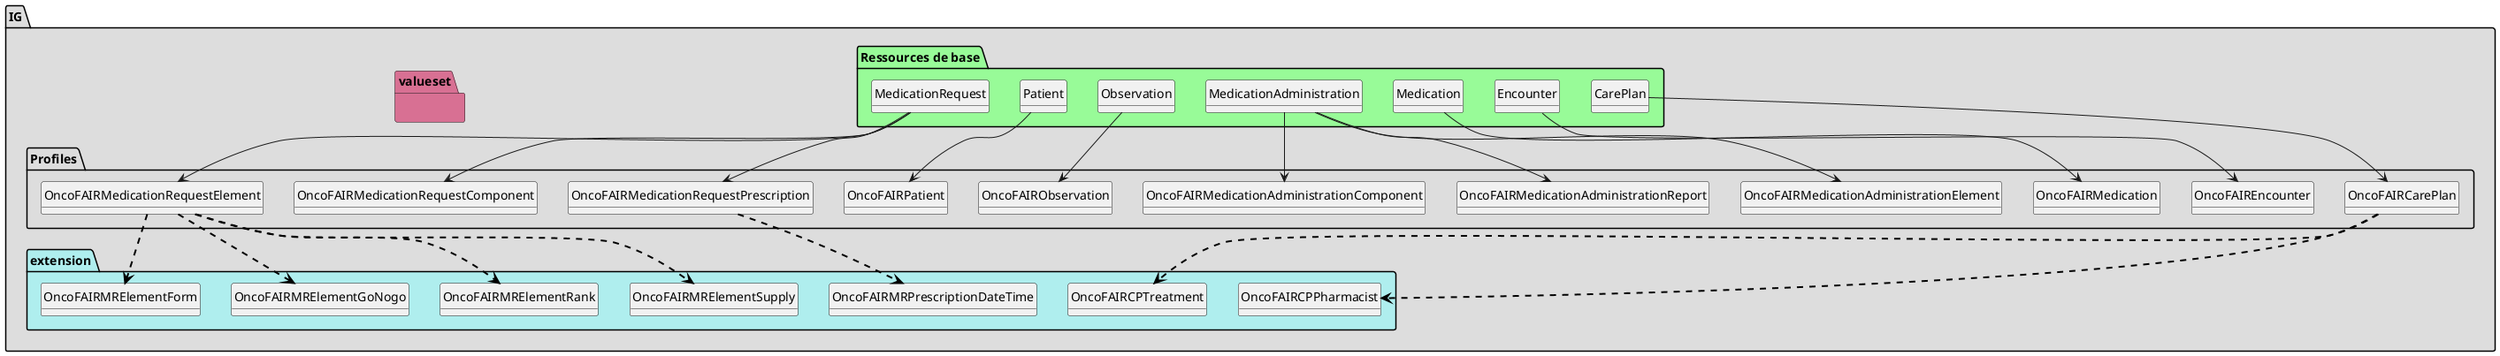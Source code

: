 @startuml
set namespaceSeparator ?
hide circle
hide class fields

package IG #DDDDDD{

     package Profiles #DDDDDD{

        class OncoFAIRCarePlan{

             CarePlan.extension => [1..None]
             CarePlan.extension:oncofair-cp-treatment => <&plus>[1..1]
             CarePlan.extension:oncofair-cp-pharmacist => <&plus>[0..1]
             CarePlan.identifier => [1..1]
             CarePlan.status => [None..None]
             CarePlan.title => [1..None]
             CarePlan.note => [None..None]
             CarePlan.note:indication => [0..1]
             CarePlan.note:indication.id => [1..None]
             CarePlan.note:comment => [0..1]
             CarePlan.note:comment.id => [1..None]
        } 

        class OncoFAIREncounter{

             Encounter.identifier => [1..None]
             Encounter.identifier.value => [None..None]
             Encounter.subject => [1..None]
        } 

        class OncoFAIRMedication{

        } 

        class OncoFAIRMedicationAdministrationComponent{

             MedicationAdministration.partOf => [1..1]
             MedicationAdministration.medication => [None..None]
        } 

        class OncoFAIRMedicationAdministrationElement{

             MedicationAdministration.partOf => [1..1]
             MedicationAdministration.device => [None..None]
        } 

        class OncoFAIRMedicationAdministrationReport{

             MedicationAdministration.encounter => [1..None]
             MedicationAdministration.performer => [1..1]
        } 

        class OncoFAIRMedicationRequestPrescription{

             MedicationRequest.extension => [1..None]
             MedicationRequest.extension:oncofair-mr-prescription-datetime => <&plus>[1..1]
             MedicationRequest.identifier => [1..1]
             MedicationRequest.identifier.value => [1..None]
             MedicationRequest.basedOn => [None..None]
             MedicationRequest.encounter => [1..None]
             MedicationRequest.supportingInformation => [None..None]
             MedicationRequest.supportingInformation:accomodationUnit => [0..1]
             MedicationRequest.supportingInformation:accomodationUnit.id => [1..None]
             MedicationRequest.supportingInformation:medicalLiabiltyUnit => [0..1]
             MedicationRequest.supportingInformation:medicalLiabiltyUnit.id => [1..None]
             MedicationRequest.reason => [None..None]
             MedicationRequest.note => [None..None]
        } 

        class OncoFAIRObservation{

             Observation.code => [None..None]
             Observation.effective[x] => [None..None]
             Observation.effective[x]:effectiveDateTime => [0..1]
             Observation.issued => [1..None]
             Observation.value[x] => [1..None]
        } 

        class OncoFAIRPatient{

             Patient.identifier => [1..None]
        } 

        class OncoFAIRMedicationRequestComponent{

             MedicationRequest.basedOn => [1..1]
             MedicationRequest.medication => [None..None]
        } 

        class OncoFAIRMedicationRequestElement{

             MedicationRequest.extension => [None..None]
             MedicationRequest.extension:oncofair-mr-element-form => <&plus>[0..1]
             MedicationRequest.extension:oncofair-mr-element-supply => <&plus>[0..1]
             MedicationRequest.extension:oncofair-mr-element-rank => <&plus>[0..1]
             MedicationRequest.extension:oncofair-mr-element-gonogo => <&plus>[0..1]
             MedicationRequest.identifier => [1..1]
             MedicationRequest.identifier.value => [1..None]
             MedicationRequest.basedOn => [1..1]
             MedicationRequest.groupIdentifier => [1..None]
             MedicationRequest.groupIdentifier.value => [1..None]
             MedicationRequest.status => [None..None]
             MedicationRequest.priority => [None..None]
             MedicationRequest.requester => [None..None]
             MedicationRequest.device => [None..None]
             MedicationRequest.note => [None..None]
             MedicationRequest.note.text => [None..None]
             MedicationRequest.note:description => [0..1]
             MedicationRequest.note:description.id => [1..None]
             MedicationRequest.note:indication => [0..1]
             MedicationRequest.note:indication.id => [1..None]
             MedicationRequest.note:comment => [0..1]
             MedicationRequest.note:comment.id => [1..None]
             MedicationRequest.effectiveDosePeriod => [None..None]
             MedicationRequest.effectiveDosePeriod.start => [None..None]
             MedicationRequest.effectiveDosePeriod.end => [None..None]
             MedicationRequest.dosageInstruction => [1..1]
             MedicationRequest.dosageInstruction.text => [None..None]
             MedicationRequest.dosageInstruction.additionalInstruction => [None..None]
             MedicationRequest.dosageInstruction.timing.repeat.bounds[x] => [None..None]
             MedicationRequest.dosageInstruction.timing.repeat.bounds[x]:boundsPeriod => [0..1]
             MedicationRequest.dosageInstruction.timing.repeat.bounds[x]:boundsPeriod.start => [None..None]
             MedicationRequest.dosageInstruction.timing.repeat.bounds[x]:boundsPeriod.end => [None..None]
             MedicationRequest.dosageInstruction.timing.repeat.offset => [None..None]
             MedicationRequest.dosageInstruction.site => [None..None]
             MedicationRequest.dosageInstruction.route => [None..None]
             MedicationRequest.dosageInstruction.method => [None..None]
             MedicationRequest.substitution => [None..None]
         }

     }
     package extension #paleturquoise {

     OncoFAIRCarePlan -[#black,dashed,thickness=2]-> OncoFAIRCPTreatment
     OncoFAIRCarePlan -[#black,dashed,thickness=2]-> OncoFAIRCPPharmacist
     OncoFAIRMedicationRequestPrescription -[#black,dashed,thickness=2]-> OncoFAIRMRPrescriptionDateTime
     OncoFAIRMedicationRequestElement -[#black,dashed,thickness=2]-> OncoFAIRMRElementForm
     OncoFAIRMedicationRequestElement -[#black,dashed,thickness=2]-> OncoFAIRMRElementSupply
     OncoFAIRMedicationRequestElement -[#black,dashed,thickness=2]-> OncoFAIRMRElementRank
     OncoFAIRMedicationRequestElement -[#black,dashed,thickness=2]-> OncoFAIRMRElementGoNogo

        class OncoFAIRCPPharmacist{

          Extension.extension:pharmacistValidation => [0..1]
          Extension.extension:pharmacistValidation.extension => [None..0]
          Extension.extension:pharmacistValidation.url => [None..None]
          Extension.extension:pharmacistValidation.value[x] => [None..None]
          Extension.extension:pharmacistProposal => [0..1]
          Extension.extension:pharmacistProposal.extension => [None..0]
          Extension.extension:pharmacistProposal.url => [None..None]
          Extension.extension:pharmacistProposal.value[x] => [None..None]
          Extension.url => [None..None]
          Extension.value[x] => [None..0]
        } 
        class OncoFAIRCPTreatment{

          Extension.extension => [1..None]
          Extension.extension:treatmentRank => [0..1]
          Extension.extension:treatmentRank.extension => [None..0]
          Extension.extension:treatmentRank.url => [None..None]
          Extension.extension:treatmentRank.value[x] => [None..None]
          Extension.extension:dayRank => [0..1]
          Extension.extension:dayRank.extension => [None..0]
          Extension.extension:dayRank.url => [None..None]
          Extension.extension:dayRank.value[x] => [None..None]
          Extension.extension:dateTimeReference => [1..1]
          Extension.extension:dateTimeReference.extension => [None..0]
          Extension.extension:dateTimeReference.url => [None..None]
          Extension.extension:dateTimeReference.value[x] => [None..None]
          Extension.url => [None..None]
          Extension.value[x] => [None..0]
        } 
        class OncoFAIRMRElementForm{

          Extension.extension => [None..0]
          Extension.url => [None..None]
          Extension.value[x] => [None..None]
        } 
        class OncoFAIRMRElementGoNogo{

          Extension.extension:GoNogoStatus => [0..1]
          Extension.extension:GoNogoStatus.extension => [None..0]
          Extension.extension:GoNogoStatus.url => [None..None]
          Extension.extension:GoNogoStatus.value[x] => [None..None]
          Extension.extension:GoNogoReasonWaiting => [0..1]
          Extension.extension:GoNogoReasonWaiting.extension => [None..0]
          Extension.extension:GoNogoReasonWaiting.url => [None..None]
          Extension.extension:GoNogoReasonWaiting.value[x] => [None..None]
          Extension.url => [None..None]
          Extension.value[x] => [None..0]
        } 
        class OncoFAIRMRElementRank{

          Extension.extension => [None..0]
          Extension.url => [None..None]
          Extension.value[x] => [None..None]
        } 
        class OncoFAIRMRElementSupply{

          Extension.extension => [None..0]
          Extension.url => [None..None]
          Extension.value[x] => [None..None]
        } 
        class OncoFAIRMRPrescriptionDateTime{

          Extension.extension => [None..0]
          Extension.url => [None..None]
          Extension.value[x] => [None..None]
         }
     }
     package valueset #PaleVioletRed{
       }

package "Ressources de base" #palegreen {

 class "CarePlan" as  classc1c8e4b50c739ddc150dd233aa035d7a 

    classc1c8e4b50c739ddc150dd233aa035d7a --> OncoFAIRCarePlan

 class "Encounter" as  classd1e9f9f891de8f9a655739a01fbf68f0 

    classd1e9f9f891de8f9a655739a01fbf68f0 --> OncoFAIREncounter

 class "Medication" as  class353bd6f65060d17097c3b03141e79cce 

    class353bd6f65060d17097c3b03141e79cce --> OncoFAIRMedication

 class "MedicationAdministration" as  classcb08d1580a4f19d9fc3a0c98169f1144 

    classcb08d1580a4f19d9fc3a0c98169f1144 --> OncoFAIRMedicationAdministrationComponent

 class "MedicationAdministration" as  classcb08d1580a4f19d9fc3a0c98169f1144 

    classcb08d1580a4f19d9fc3a0c98169f1144 --> OncoFAIRMedicationAdministrationElement

 class "MedicationAdministration" as  classcb08d1580a4f19d9fc3a0c98169f1144 

    classcb08d1580a4f19d9fc3a0c98169f1144 --> OncoFAIRMedicationAdministrationReport

 class "MedicationRequest" as  class2071abb7e1482ea8731af3cdcaed7225 

    class2071abb7e1482ea8731af3cdcaed7225 --> OncoFAIRMedicationRequestPrescription

 class "Observation" as  classc680d437163cc6bab4f9bdb35c3073d0 

    classc680d437163cc6bab4f9bdb35c3073d0 --> OncoFAIRObservation

 class "Patient" as  class01122a97dca927210827560cb7d76af8 

    class01122a97dca927210827560cb7d76af8 --> OncoFAIRPatient

 class "MedicationRequest" as  class2071abb7e1482ea8731af3cdcaed7225 

    class2071abb7e1482ea8731af3cdcaed7225 --> OncoFAIRMedicationRequestComponent

 class "MedicationRequest" as  class2071abb7e1482ea8731af3cdcaed7225 

    class2071abb7e1482ea8731af3cdcaed7225 --> OncoFAIRMedicationRequestElement
}
@enduml